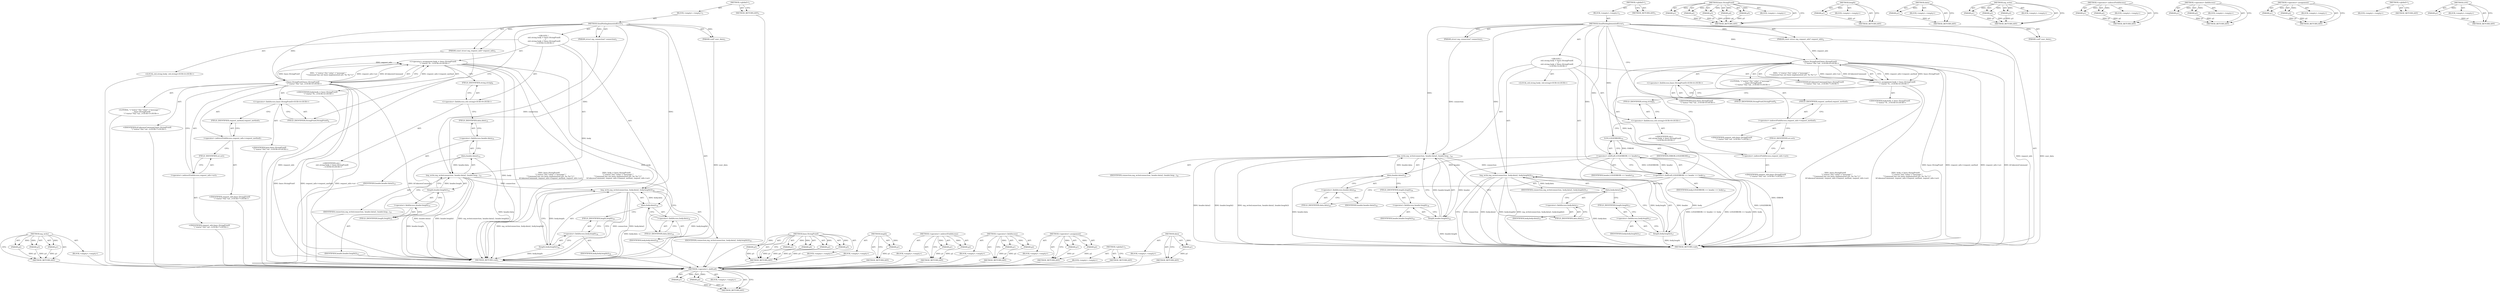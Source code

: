digraph "data" {
vulnerable_105 [label=<(METHOD,&lt;operator&gt;.shiftLeft)>];
vulnerable_106 [label=<(PARAM,p1)>];
vulnerable_107 [label=<(PARAM,p2)>];
vulnerable_108 [label=<(BLOCK,&lt;empty&gt;,&lt;empty&gt;)>];
vulnerable_109 [label=<(METHOD_RETURN,ANY)>];
vulnerable_6 [label=<(METHOD,&lt;global&gt;)<SUB>1</SUB>>];
vulnerable_7 [label=<(BLOCK,&lt;empty&gt;,&lt;empty&gt;)<SUB>1</SUB>>];
vulnerable_8 [label=<(METHOD,SendNotImplementedError)<SUB>1</SUB>>];
vulnerable_9 [label=<(PARAM,struct mg_connection* connection)<SUB>1</SUB>>];
vulnerable_10 [label=<(PARAM,const struct mg_request_info* request_info)<SUB>2</SUB>>];
vulnerable_11 [label=<(PARAM,void* user_data)<SUB>3</SUB>>];
vulnerable_12 [label="<(BLOCK,{
  std::string body = base::StringPrintf(
    ...,{
  std::string body = base::StringPrintf(
    ...)<SUB>3</SUB>>"];
vulnerable_13 [label="<(LOCAL,std.string body: std.string)<SUB>4</SUB>>"];
vulnerable_14 [label="<(&lt;operator&gt;.assignment,body = base::StringPrintf(
      &quot;{\&quot;status\&quot;:%...)<SUB>4</SUB>>"];
vulnerable_15 [label="<(IDENTIFIER,body,body = base::StringPrintf(
      &quot;{\&quot;status\&quot;:%...)<SUB>4</SUB>>"];
vulnerable_16 [label="<(base.StringPrintf,base::StringPrintf(
      &quot;{\&quot;status\&quot;:%d,\&quot;val...)<SUB>4</SUB>>"];
vulnerable_17 [label="<(&lt;operator&gt;.fieldAccess,base::StringPrintf)<SUB>4</SUB>>"];
vulnerable_18 [label="<(IDENTIFIER,base,base::StringPrintf(
      &quot;{\&quot;status\&quot;:%d,\&quot;val...)<SUB>4</SUB>>"];
vulnerable_19 [label=<(FIELD_IDENTIFIER,StringPrintf,StringPrintf)<SUB>4</SUB>>];
vulnerable_20 [label="<(LITERAL,&quot;{\&quot;status\&quot;:%d,\&quot;value\&quot;:{\&quot;message\&quot;:&quot;
      ...,base::StringPrintf(
      &quot;{\&quot;status\&quot;:%d,\&quot;val...)<SUB>5</SUB>>"];
vulnerable_21 [label="<(IDENTIFIER,kUnknownCommand,base::StringPrintf(
      &quot;{\&quot;status\&quot;:%d,\&quot;val...)<SUB>7</SUB>>"];
vulnerable_22 [label=<(&lt;operator&gt;.indirectFieldAccess,request_info-&gt;request_method)<SUB>7</SUB>>];
vulnerable_23 [label="<(IDENTIFIER,request_info,base::StringPrintf(
      &quot;{\&quot;status\&quot;:%d,\&quot;val...)<SUB>7</SUB>>"];
vulnerable_24 [label=<(FIELD_IDENTIFIER,request_method,request_method)<SUB>7</SUB>>];
vulnerable_25 [label=<(&lt;operator&gt;.indirectFieldAccess,request_info-&gt;uri)<SUB>7</SUB>>];
vulnerable_26 [label="<(IDENTIFIER,request_info,base::StringPrintf(
      &quot;{\&quot;status\&quot;:%d,\&quot;val...)<SUB>7</SUB>>"];
vulnerable_27 [label=<(FIELD_IDENTIFIER,uri,uri)<SUB>7</SUB>>];
vulnerable_28 [label="<(&lt;operator&gt;.fieldAccess,std::string)<SUB>9</SUB>>"];
vulnerable_29 [label="<(IDENTIFIER,std,{
  std::string body = base::StringPrintf(
    ...)<SUB>9</SUB>>"];
vulnerable_30 [label=<(FIELD_IDENTIFIER,string,string)<SUB>9</SUB>>];
vulnerable_31 [label=<(&lt;operator&gt;.shiftLeft,LOG(ERROR) &lt;&lt; header &lt;&lt; body)<SUB>15</SUB>>];
vulnerable_32 [label=<(&lt;operator&gt;.shiftLeft,LOG(ERROR) &lt;&lt; header)<SUB>15</SUB>>];
vulnerable_33 [label=<(LOG,LOG(ERROR))<SUB>15</SUB>>];
vulnerable_34 [label=<(IDENTIFIER,ERROR,LOG(ERROR))<SUB>15</SUB>>];
vulnerable_35 [label=<(IDENTIFIER,header,LOG(ERROR) &lt;&lt; header)<SUB>15</SUB>>];
vulnerable_36 [label=<(IDENTIFIER,body,LOG(ERROR) &lt;&lt; header &lt;&lt; body)<SUB>15</SUB>>];
vulnerable_37 [label=<(mg_write,mg_write(connection, header.data(), header.leng...)<SUB>16</SUB>>];
vulnerable_38 [label=<(IDENTIFIER,connection,mg_write(connection, header.data(), header.leng...)<SUB>16</SUB>>];
vulnerable_39 [label=<(data,header.data())<SUB>16</SUB>>];
vulnerable_40 [label=<(&lt;operator&gt;.fieldAccess,header.data)<SUB>16</SUB>>];
vulnerable_41 [label=<(IDENTIFIER,header,header.data())<SUB>16</SUB>>];
vulnerable_42 [label=<(FIELD_IDENTIFIER,data,data)<SUB>16</SUB>>];
vulnerable_43 [label=<(length,header.length())<SUB>16</SUB>>];
vulnerable_44 [label=<(&lt;operator&gt;.fieldAccess,header.length)<SUB>16</SUB>>];
vulnerable_45 [label=<(IDENTIFIER,header,header.length())<SUB>16</SUB>>];
vulnerable_46 [label=<(FIELD_IDENTIFIER,length,length)<SUB>16</SUB>>];
vulnerable_47 [label=<(mg_write,mg_write(connection, body.data(), body.length()))<SUB>17</SUB>>];
vulnerable_48 [label=<(IDENTIFIER,connection,mg_write(connection, body.data(), body.length()))<SUB>17</SUB>>];
vulnerable_49 [label=<(data,body.data())<SUB>17</SUB>>];
vulnerable_50 [label=<(&lt;operator&gt;.fieldAccess,body.data)<SUB>17</SUB>>];
vulnerable_51 [label=<(IDENTIFIER,body,body.data())<SUB>17</SUB>>];
vulnerable_52 [label=<(FIELD_IDENTIFIER,data,data)<SUB>17</SUB>>];
vulnerable_53 [label=<(length,body.length())<SUB>17</SUB>>];
vulnerable_54 [label=<(&lt;operator&gt;.fieldAccess,body.length)<SUB>17</SUB>>];
vulnerable_55 [label=<(IDENTIFIER,body,body.length())<SUB>17</SUB>>];
vulnerable_56 [label=<(FIELD_IDENTIFIER,length,length)<SUB>17</SUB>>];
vulnerable_57 [label=<(METHOD_RETURN,void)<SUB>1</SUB>>];
vulnerable_59 [label=<(METHOD_RETURN,ANY)<SUB>1</SUB>>];
vulnerable_87 [label=<(METHOD,base.StringPrintf)>];
vulnerable_88 [label=<(PARAM,p1)>];
vulnerable_89 [label=<(PARAM,p2)>];
vulnerable_90 [label=<(PARAM,p3)>];
vulnerable_91 [label=<(PARAM,p4)>];
vulnerable_92 [label=<(PARAM,p5)>];
vulnerable_93 [label=<(BLOCK,&lt;empty&gt;,&lt;empty&gt;)>];
vulnerable_94 [label=<(METHOD_RETURN,ANY)>];
vulnerable_124 [label=<(METHOD,length)>];
vulnerable_125 [label=<(PARAM,p1)>];
vulnerable_126 [label=<(BLOCK,&lt;empty&gt;,&lt;empty&gt;)>];
vulnerable_127 [label=<(METHOD_RETURN,ANY)>];
vulnerable_120 [label=<(METHOD,data)>];
vulnerable_121 [label=<(PARAM,p1)>];
vulnerable_122 [label=<(BLOCK,&lt;empty&gt;,&lt;empty&gt;)>];
vulnerable_123 [label=<(METHOD_RETURN,ANY)>];
vulnerable_114 [label=<(METHOD,mg_write)>];
vulnerable_115 [label=<(PARAM,p1)>];
vulnerable_116 [label=<(PARAM,p2)>];
vulnerable_117 [label=<(PARAM,p3)>];
vulnerable_118 [label=<(BLOCK,&lt;empty&gt;,&lt;empty&gt;)>];
vulnerable_119 [label=<(METHOD_RETURN,ANY)>];
vulnerable_100 [label=<(METHOD,&lt;operator&gt;.indirectFieldAccess)>];
vulnerable_101 [label=<(PARAM,p1)>];
vulnerable_102 [label=<(PARAM,p2)>];
vulnerable_103 [label=<(BLOCK,&lt;empty&gt;,&lt;empty&gt;)>];
vulnerable_104 [label=<(METHOD_RETURN,ANY)>];
vulnerable_95 [label=<(METHOD,&lt;operator&gt;.fieldAccess)>];
vulnerable_96 [label=<(PARAM,p1)>];
vulnerable_97 [label=<(PARAM,p2)>];
vulnerable_98 [label=<(BLOCK,&lt;empty&gt;,&lt;empty&gt;)>];
vulnerable_99 [label=<(METHOD_RETURN,ANY)>];
vulnerable_82 [label=<(METHOD,&lt;operator&gt;.assignment)>];
vulnerable_83 [label=<(PARAM,p1)>];
vulnerable_84 [label=<(PARAM,p2)>];
vulnerable_85 [label=<(BLOCK,&lt;empty&gt;,&lt;empty&gt;)>];
vulnerable_86 [label=<(METHOD_RETURN,ANY)>];
vulnerable_76 [label=<(METHOD,&lt;global&gt;)<SUB>1</SUB>>];
vulnerable_77 [label=<(BLOCK,&lt;empty&gt;,&lt;empty&gt;)>];
vulnerable_78 [label=<(METHOD_RETURN,ANY)>];
vulnerable_110 [label=<(METHOD,LOG)>];
vulnerable_111 [label=<(PARAM,p1)>];
vulnerable_112 [label=<(BLOCK,&lt;empty&gt;,&lt;empty&gt;)>];
vulnerable_113 [label=<(METHOD_RETURN,ANY)>];
fixed_99 [label=<(METHOD,mg_write)>];
fixed_100 [label=<(PARAM,p1)>];
fixed_101 [label=<(PARAM,p2)>];
fixed_102 [label=<(PARAM,p3)>];
fixed_103 [label=<(BLOCK,&lt;empty&gt;,&lt;empty&gt;)>];
fixed_104 [label=<(METHOD_RETURN,ANY)>];
fixed_6 [label=<(METHOD,&lt;global&gt;)<SUB>1</SUB>>];
fixed_7 [label=<(BLOCK,&lt;empty&gt;,&lt;empty&gt;)<SUB>1</SUB>>];
fixed_8 [label=<(METHOD,SendNotImplementedError)<SUB>1</SUB>>];
fixed_9 [label=<(PARAM,struct mg_connection* connection)<SUB>1</SUB>>];
fixed_10 [label=<(PARAM,const struct mg_request_info* request_info)<SUB>2</SUB>>];
fixed_11 [label=<(PARAM,void* user_data)<SUB>3</SUB>>];
fixed_12 [label="<(BLOCK,{
  std::string body = base::StringPrintf(
    ...,{
  std::string body = base::StringPrintf(
    ...)<SUB>3</SUB>>"];
fixed_13 [label="<(LOCAL,std.string body: std.string)<SUB>4</SUB>>"];
fixed_14 [label="<(&lt;operator&gt;.assignment,body = base::StringPrintf(
      &quot;{\&quot;status\&quot;:%...)<SUB>4</SUB>>"];
fixed_15 [label="<(IDENTIFIER,body,body = base::StringPrintf(
      &quot;{\&quot;status\&quot;:%...)<SUB>4</SUB>>"];
fixed_16 [label="<(base.StringPrintf,base::StringPrintf(
      &quot;{\&quot;status\&quot;:%d,\&quot;val...)<SUB>4</SUB>>"];
fixed_17 [label="<(&lt;operator&gt;.fieldAccess,base::StringPrintf)<SUB>4</SUB>>"];
fixed_18 [label="<(IDENTIFIER,base,base::StringPrintf(
      &quot;{\&quot;status\&quot;:%d,\&quot;val...)<SUB>4</SUB>>"];
fixed_19 [label=<(FIELD_IDENTIFIER,StringPrintf,StringPrintf)<SUB>4</SUB>>];
fixed_20 [label="<(LITERAL,&quot;{\&quot;status\&quot;:%d,\&quot;value\&quot;:{\&quot;message\&quot;:&quot;
      ...,base::StringPrintf(
      &quot;{\&quot;status\&quot;:%d,\&quot;val...)<SUB>5</SUB>>"];
fixed_21 [label="<(IDENTIFIER,kUnknownCommand,base::StringPrintf(
      &quot;{\&quot;status\&quot;:%d,\&quot;val...)<SUB>7</SUB>>"];
fixed_22 [label=<(&lt;operator&gt;.indirectFieldAccess,request_info-&gt;request_method)<SUB>7</SUB>>];
fixed_23 [label="<(IDENTIFIER,request_info,base::StringPrintf(
      &quot;{\&quot;status\&quot;:%d,\&quot;val...)<SUB>7</SUB>>"];
fixed_24 [label=<(FIELD_IDENTIFIER,request_method,request_method)<SUB>7</SUB>>];
fixed_25 [label=<(&lt;operator&gt;.indirectFieldAccess,request_info-&gt;uri)<SUB>7</SUB>>];
fixed_26 [label="<(IDENTIFIER,request_info,base::StringPrintf(
      &quot;{\&quot;status\&quot;:%d,\&quot;val...)<SUB>7</SUB>>"];
fixed_27 [label=<(FIELD_IDENTIFIER,uri,uri)<SUB>7</SUB>>];
fixed_28 [label="<(&lt;operator&gt;.fieldAccess,std::string)<SUB>9</SUB>>"];
fixed_29 [label="<(IDENTIFIER,std,{
  std::string body = base::StringPrintf(
    ...)<SUB>9</SUB>>"];
fixed_30 [label=<(FIELD_IDENTIFIER,string,string)<SUB>9</SUB>>];
fixed_31 [label=<(mg_write,mg_write(connection, header.data(), header.leng...)<SUB>15</SUB>>];
fixed_32 [label=<(IDENTIFIER,connection,mg_write(connection, header.data(), header.leng...)<SUB>15</SUB>>];
fixed_33 [label=<(data,header.data())<SUB>15</SUB>>];
fixed_34 [label=<(&lt;operator&gt;.fieldAccess,header.data)<SUB>15</SUB>>];
fixed_35 [label=<(IDENTIFIER,header,header.data())<SUB>15</SUB>>];
fixed_36 [label=<(FIELD_IDENTIFIER,data,data)<SUB>15</SUB>>];
fixed_37 [label=<(length,header.length())<SUB>15</SUB>>];
fixed_38 [label=<(&lt;operator&gt;.fieldAccess,header.length)<SUB>15</SUB>>];
fixed_39 [label=<(IDENTIFIER,header,header.length())<SUB>15</SUB>>];
fixed_40 [label=<(FIELD_IDENTIFIER,length,length)<SUB>15</SUB>>];
fixed_41 [label=<(mg_write,mg_write(connection, body.data(), body.length()))<SUB>16</SUB>>];
fixed_42 [label=<(IDENTIFIER,connection,mg_write(connection, body.data(), body.length()))<SUB>16</SUB>>];
fixed_43 [label=<(data,body.data())<SUB>16</SUB>>];
fixed_44 [label=<(&lt;operator&gt;.fieldAccess,body.data)<SUB>16</SUB>>];
fixed_45 [label=<(IDENTIFIER,body,body.data())<SUB>16</SUB>>];
fixed_46 [label=<(FIELD_IDENTIFIER,data,data)<SUB>16</SUB>>];
fixed_47 [label=<(length,body.length())<SUB>16</SUB>>];
fixed_48 [label=<(&lt;operator&gt;.fieldAccess,body.length)<SUB>16</SUB>>];
fixed_49 [label=<(IDENTIFIER,body,body.length())<SUB>16</SUB>>];
fixed_50 [label=<(FIELD_IDENTIFIER,length,length)<SUB>16</SUB>>];
fixed_51 [label=<(METHOD_RETURN,void)<SUB>1</SUB>>];
fixed_53 [label=<(METHOD_RETURN,ANY)<SUB>1</SUB>>];
fixed_81 [label=<(METHOD,base.StringPrintf)>];
fixed_82 [label=<(PARAM,p1)>];
fixed_83 [label=<(PARAM,p2)>];
fixed_84 [label=<(PARAM,p3)>];
fixed_85 [label=<(PARAM,p4)>];
fixed_86 [label=<(PARAM,p5)>];
fixed_87 [label=<(BLOCK,&lt;empty&gt;,&lt;empty&gt;)>];
fixed_88 [label=<(METHOD_RETURN,ANY)>];
fixed_109 [label=<(METHOD,length)>];
fixed_110 [label=<(PARAM,p1)>];
fixed_111 [label=<(BLOCK,&lt;empty&gt;,&lt;empty&gt;)>];
fixed_112 [label=<(METHOD_RETURN,ANY)>];
fixed_94 [label=<(METHOD,&lt;operator&gt;.indirectFieldAccess)>];
fixed_95 [label=<(PARAM,p1)>];
fixed_96 [label=<(PARAM,p2)>];
fixed_97 [label=<(BLOCK,&lt;empty&gt;,&lt;empty&gt;)>];
fixed_98 [label=<(METHOD_RETURN,ANY)>];
fixed_89 [label=<(METHOD,&lt;operator&gt;.fieldAccess)>];
fixed_90 [label=<(PARAM,p1)>];
fixed_91 [label=<(PARAM,p2)>];
fixed_92 [label=<(BLOCK,&lt;empty&gt;,&lt;empty&gt;)>];
fixed_93 [label=<(METHOD_RETURN,ANY)>];
fixed_76 [label=<(METHOD,&lt;operator&gt;.assignment)>];
fixed_77 [label=<(PARAM,p1)>];
fixed_78 [label=<(PARAM,p2)>];
fixed_79 [label=<(BLOCK,&lt;empty&gt;,&lt;empty&gt;)>];
fixed_80 [label=<(METHOD_RETURN,ANY)>];
fixed_70 [label=<(METHOD,&lt;global&gt;)<SUB>1</SUB>>];
fixed_71 [label=<(BLOCK,&lt;empty&gt;,&lt;empty&gt;)>];
fixed_72 [label=<(METHOD_RETURN,ANY)>];
fixed_105 [label=<(METHOD,data)>];
fixed_106 [label=<(PARAM,p1)>];
fixed_107 [label=<(BLOCK,&lt;empty&gt;,&lt;empty&gt;)>];
fixed_108 [label=<(METHOD_RETURN,ANY)>];
vulnerable_105 -> vulnerable_106  [key=0, label="AST: "];
vulnerable_105 -> vulnerable_106  [key=1, label="DDG: "];
vulnerable_105 -> vulnerable_108  [key=0, label="AST: "];
vulnerable_105 -> vulnerable_107  [key=0, label="AST: "];
vulnerable_105 -> vulnerable_107  [key=1, label="DDG: "];
vulnerable_105 -> vulnerable_109  [key=0, label="AST: "];
vulnerable_105 -> vulnerable_109  [key=1, label="CFG: "];
vulnerable_106 -> vulnerable_109  [key=0, label="DDG: p1"];
vulnerable_107 -> vulnerable_109  [key=0, label="DDG: p2"];
vulnerable_6 -> vulnerable_7  [key=0, label="AST: "];
vulnerable_6 -> vulnerable_59  [key=0, label="AST: "];
vulnerable_6 -> vulnerable_59  [key=1, label="CFG: "];
vulnerable_7 -> vulnerable_8  [key=0, label="AST: "];
vulnerable_8 -> vulnerable_9  [key=0, label="AST: "];
vulnerable_8 -> vulnerable_9  [key=1, label="DDG: "];
vulnerable_8 -> vulnerable_10  [key=0, label="AST: "];
vulnerable_8 -> vulnerable_10  [key=1, label="DDG: "];
vulnerable_8 -> vulnerable_11  [key=0, label="AST: "];
vulnerable_8 -> vulnerable_11  [key=1, label="DDG: "];
vulnerable_8 -> vulnerable_12  [key=0, label="AST: "];
vulnerable_8 -> vulnerable_57  [key=0, label="AST: "];
vulnerable_8 -> vulnerable_19  [key=0, label="CFG: "];
vulnerable_8 -> vulnerable_31  [key=0, label="DDG: "];
vulnerable_8 -> vulnerable_37  [key=0, label="DDG: "];
vulnerable_8 -> vulnerable_47  [key=0, label="DDG: "];
vulnerable_8 -> vulnerable_16  [key=0, label="DDG: "];
vulnerable_8 -> vulnerable_32  [key=0, label="DDG: "];
vulnerable_8 -> vulnerable_33  [key=0, label="DDG: "];
vulnerable_9 -> vulnerable_37  [key=0, label="DDG: connection"];
vulnerable_10 -> vulnerable_57  [key=0, label="DDG: request_info"];
vulnerable_10 -> vulnerable_16  [key=0, label="DDG: request_info"];
vulnerable_11 -> vulnerable_57  [key=0, label="DDG: user_data"];
vulnerable_12 -> vulnerable_13  [key=0, label="AST: "];
vulnerable_12 -> vulnerable_14  [key=0, label="AST: "];
vulnerable_12 -> vulnerable_28  [key=0, label="AST: "];
vulnerable_12 -> vulnerable_31  [key=0, label="AST: "];
vulnerable_12 -> vulnerable_37  [key=0, label="AST: "];
vulnerable_12 -> vulnerable_47  [key=0, label="AST: "];
vulnerable_14 -> vulnerable_15  [key=0, label="AST: "];
vulnerable_14 -> vulnerable_16  [key=0, label="AST: "];
vulnerable_14 -> vulnerable_30  [key=0, label="CFG: "];
vulnerable_14 -> vulnerable_57  [key=0, label="DDG: base::StringPrintf(
      &quot;{\&quot;status\&quot;:%d,\&quot;value\&quot;:{\&quot;message\&quot;:&quot;
      &quot;\&quot;Command has not been implemented yet: %s %s\&quot;}}&quot;,
      kUnknownCommand, request_info-&gt;request_method, request_info-&gt;uri)"];
vulnerable_14 -> vulnerable_57  [key=1, label="DDG: body = base::StringPrintf(
      &quot;{\&quot;status\&quot;:%d,\&quot;value\&quot;:{\&quot;message\&quot;:&quot;
      &quot;\&quot;Command has not been implemented yet: %s %s\&quot;}}&quot;,
      kUnknownCommand, request_info-&gt;request_method, request_info-&gt;uri)"];
vulnerable_14 -> vulnerable_31  [key=0, label="DDG: body"];
vulnerable_16 -> vulnerable_17  [key=0, label="AST: "];
vulnerable_16 -> vulnerable_20  [key=0, label="AST: "];
vulnerable_16 -> vulnerable_21  [key=0, label="AST: "];
vulnerable_16 -> vulnerable_22  [key=0, label="AST: "];
vulnerable_16 -> vulnerable_25  [key=0, label="AST: "];
vulnerable_16 -> vulnerable_14  [key=0, label="CFG: "];
vulnerable_16 -> vulnerable_14  [key=1, label="DDG: request_info-&gt;request_method"];
vulnerable_16 -> vulnerable_14  [key=2, label="DDG: base::StringPrintf"];
vulnerable_16 -> vulnerable_14  [key=3, label="DDG: &quot;{\&quot;status\&quot;:%d,\&quot;value\&quot;:{\&quot;message\&quot;:&quot;
      &quot;\&quot;Command has not been implemented yet: %s %s\&quot;}}&quot;"];
vulnerable_16 -> vulnerable_14  [key=4, label="DDG: request_info-&gt;uri"];
vulnerable_16 -> vulnerable_14  [key=5, label="DDG: kUnknownCommand"];
vulnerable_16 -> vulnerable_57  [key=0, label="DDG: base::StringPrintf"];
vulnerable_16 -> vulnerable_57  [key=1, label="DDG: request_info-&gt;request_method"];
vulnerable_16 -> vulnerable_57  [key=2, label="DDG: request_info-&gt;uri"];
vulnerable_16 -> vulnerable_57  [key=3, label="DDG: kUnknownCommand"];
vulnerable_17 -> vulnerable_18  [key=0, label="AST: "];
vulnerable_17 -> vulnerable_19  [key=0, label="AST: "];
vulnerable_17 -> vulnerable_24  [key=0, label="CFG: "];
vulnerable_19 -> vulnerable_17  [key=0, label="CFG: "];
vulnerable_22 -> vulnerable_23  [key=0, label="AST: "];
vulnerable_22 -> vulnerable_24  [key=0, label="AST: "];
vulnerable_22 -> vulnerable_27  [key=0, label="CFG: "];
vulnerable_24 -> vulnerable_22  [key=0, label="CFG: "];
vulnerable_25 -> vulnerable_26  [key=0, label="AST: "];
vulnerable_25 -> vulnerable_27  [key=0, label="AST: "];
vulnerable_25 -> vulnerable_16  [key=0, label="CFG: "];
vulnerable_27 -> vulnerable_25  [key=0, label="CFG: "];
vulnerable_28 -> vulnerable_29  [key=0, label="AST: "];
vulnerable_28 -> vulnerable_30  [key=0, label="AST: "];
vulnerable_28 -> vulnerable_33  [key=0, label="CFG: "];
vulnerable_30 -> vulnerable_28  [key=0, label="CFG: "];
vulnerable_31 -> vulnerable_32  [key=0, label="AST: "];
vulnerable_31 -> vulnerable_36  [key=0, label="AST: "];
vulnerable_31 -> vulnerable_42  [key=0, label="CFG: "];
vulnerable_31 -> vulnerable_57  [key=0, label="DDG: LOG(ERROR) &lt;&lt; header"];
vulnerable_31 -> vulnerable_57  [key=1, label="DDG: body"];
vulnerable_31 -> vulnerable_57  [key=2, label="DDG: LOG(ERROR) &lt;&lt; header &lt;&lt; body"];
vulnerable_31 -> vulnerable_49  [key=0, label="DDG: body"];
vulnerable_31 -> vulnerable_53  [key=0, label="DDG: body"];
vulnerable_32 -> vulnerable_33  [key=0, label="AST: "];
vulnerable_32 -> vulnerable_35  [key=0, label="AST: "];
vulnerable_32 -> vulnerable_31  [key=0, label="CFG: "];
vulnerable_32 -> vulnerable_31  [key=1, label="DDG: LOG(ERROR)"];
vulnerable_32 -> vulnerable_31  [key=2, label="DDG: header"];
vulnerable_32 -> vulnerable_57  [key=0, label="DDG: LOG(ERROR)"];
vulnerable_32 -> vulnerable_57  [key=1, label="DDG: header"];
vulnerable_32 -> vulnerable_39  [key=0, label="DDG: header"];
vulnerable_32 -> vulnerable_43  [key=0, label="DDG: header"];
vulnerable_33 -> vulnerable_34  [key=0, label="AST: "];
vulnerable_33 -> vulnerable_32  [key=0, label="CFG: "];
vulnerable_33 -> vulnerable_32  [key=1, label="DDG: ERROR"];
vulnerable_33 -> vulnerable_57  [key=0, label="DDG: ERROR"];
vulnerable_37 -> vulnerable_38  [key=0, label="AST: "];
vulnerable_37 -> vulnerable_39  [key=0, label="AST: "];
vulnerable_37 -> vulnerable_43  [key=0, label="AST: "];
vulnerable_37 -> vulnerable_52  [key=0, label="CFG: "];
vulnerable_37 -> vulnerable_57  [key=0, label="DDG: header.data()"];
vulnerable_37 -> vulnerable_57  [key=1, label="DDG: header.length()"];
vulnerable_37 -> vulnerable_57  [key=2, label="DDG: mg_write(connection, header.data(), header.length())"];
vulnerable_37 -> vulnerable_47  [key=0, label="DDG: connection"];
vulnerable_39 -> vulnerable_40  [key=0, label="AST: "];
vulnerable_39 -> vulnerable_46  [key=0, label="CFG: "];
vulnerable_39 -> vulnerable_57  [key=0, label="DDG: header.data"];
vulnerable_39 -> vulnerable_37  [key=0, label="DDG: header.data"];
vulnerable_40 -> vulnerable_41  [key=0, label="AST: "];
vulnerable_40 -> vulnerable_42  [key=0, label="AST: "];
vulnerable_40 -> vulnerable_39  [key=0, label="CFG: "];
vulnerable_42 -> vulnerable_40  [key=0, label="CFG: "];
vulnerable_43 -> vulnerable_44  [key=0, label="AST: "];
vulnerable_43 -> vulnerable_37  [key=0, label="CFG: "];
vulnerable_43 -> vulnerable_37  [key=1, label="DDG: header.length"];
vulnerable_43 -> vulnerable_57  [key=0, label="DDG: header.length"];
vulnerable_44 -> vulnerable_45  [key=0, label="AST: "];
vulnerable_44 -> vulnerable_46  [key=0, label="AST: "];
vulnerable_44 -> vulnerable_43  [key=0, label="CFG: "];
vulnerable_46 -> vulnerable_44  [key=0, label="CFG: "];
vulnerable_47 -> vulnerable_48  [key=0, label="AST: "];
vulnerable_47 -> vulnerable_49  [key=0, label="AST: "];
vulnerable_47 -> vulnerable_53  [key=0, label="AST: "];
vulnerable_47 -> vulnerable_57  [key=0, label="CFG: "];
vulnerable_47 -> vulnerable_57  [key=1, label="DDG: connection"];
vulnerable_47 -> vulnerable_57  [key=2, label="DDG: body.data()"];
vulnerable_47 -> vulnerable_57  [key=3, label="DDG: body.length()"];
vulnerable_47 -> vulnerable_57  [key=4, label="DDG: mg_write(connection, body.data(), body.length())"];
vulnerable_49 -> vulnerable_50  [key=0, label="AST: "];
vulnerable_49 -> vulnerable_56  [key=0, label="CFG: "];
vulnerable_49 -> vulnerable_57  [key=0, label="DDG: body.data"];
vulnerable_49 -> vulnerable_47  [key=0, label="DDG: body.data"];
vulnerable_50 -> vulnerable_51  [key=0, label="AST: "];
vulnerable_50 -> vulnerable_52  [key=0, label="AST: "];
vulnerable_50 -> vulnerable_49  [key=0, label="CFG: "];
vulnerable_52 -> vulnerable_50  [key=0, label="CFG: "];
vulnerable_53 -> vulnerable_54  [key=0, label="AST: "];
vulnerable_53 -> vulnerable_47  [key=0, label="CFG: "];
vulnerable_53 -> vulnerable_47  [key=1, label="DDG: body.length"];
vulnerable_53 -> vulnerable_57  [key=0, label="DDG: body.length"];
vulnerable_54 -> vulnerable_55  [key=0, label="AST: "];
vulnerable_54 -> vulnerable_56  [key=0, label="AST: "];
vulnerable_54 -> vulnerable_53  [key=0, label="CFG: "];
vulnerable_56 -> vulnerable_54  [key=0, label="CFG: "];
vulnerable_87 -> vulnerable_88  [key=0, label="AST: "];
vulnerable_87 -> vulnerable_88  [key=1, label="DDG: "];
vulnerable_87 -> vulnerable_93  [key=0, label="AST: "];
vulnerable_87 -> vulnerable_89  [key=0, label="AST: "];
vulnerable_87 -> vulnerable_89  [key=1, label="DDG: "];
vulnerable_87 -> vulnerable_94  [key=0, label="AST: "];
vulnerable_87 -> vulnerable_94  [key=1, label="CFG: "];
vulnerable_87 -> vulnerable_90  [key=0, label="AST: "];
vulnerable_87 -> vulnerable_90  [key=1, label="DDG: "];
vulnerable_87 -> vulnerable_91  [key=0, label="AST: "];
vulnerable_87 -> vulnerable_91  [key=1, label="DDG: "];
vulnerable_87 -> vulnerable_92  [key=0, label="AST: "];
vulnerable_87 -> vulnerable_92  [key=1, label="DDG: "];
vulnerable_88 -> vulnerable_94  [key=0, label="DDG: p1"];
vulnerable_89 -> vulnerable_94  [key=0, label="DDG: p2"];
vulnerable_90 -> vulnerable_94  [key=0, label="DDG: p3"];
vulnerable_91 -> vulnerable_94  [key=0, label="DDG: p4"];
vulnerable_92 -> vulnerable_94  [key=0, label="DDG: p5"];
vulnerable_124 -> vulnerable_125  [key=0, label="AST: "];
vulnerable_124 -> vulnerable_125  [key=1, label="DDG: "];
vulnerable_124 -> vulnerable_126  [key=0, label="AST: "];
vulnerable_124 -> vulnerable_127  [key=0, label="AST: "];
vulnerable_124 -> vulnerable_127  [key=1, label="CFG: "];
vulnerable_125 -> vulnerable_127  [key=0, label="DDG: p1"];
vulnerable_120 -> vulnerable_121  [key=0, label="AST: "];
vulnerable_120 -> vulnerable_121  [key=1, label="DDG: "];
vulnerable_120 -> vulnerable_122  [key=0, label="AST: "];
vulnerable_120 -> vulnerable_123  [key=0, label="AST: "];
vulnerable_120 -> vulnerable_123  [key=1, label="CFG: "];
vulnerable_121 -> vulnerable_123  [key=0, label="DDG: p1"];
vulnerable_114 -> vulnerable_115  [key=0, label="AST: "];
vulnerable_114 -> vulnerable_115  [key=1, label="DDG: "];
vulnerable_114 -> vulnerable_118  [key=0, label="AST: "];
vulnerable_114 -> vulnerable_116  [key=0, label="AST: "];
vulnerable_114 -> vulnerable_116  [key=1, label="DDG: "];
vulnerable_114 -> vulnerable_119  [key=0, label="AST: "];
vulnerable_114 -> vulnerable_119  [key=1, label="CFG: "];
vulnerable_114 -> vulnerable_117  [key=0, label="AST: "];
vulnerable_114 -> vulnerable_117  [key=1, label="DDG: "];
vulnerable_115 -> vulnerable_119  [key=0, label="DDG: p1"];
vulnerable_116 -> vulnerable_119  [key=0, label="DDG: p2"];
vulnerable_117 -> vulnerable_119  [key=0, label="DDG: p3"];
vulnerable_100 -> vulnerable_101  [key=0, label="AST: "];
vulnerable_100 -> vulnerable_101  [key=1, label="DDG: "];
vulnerable_100 -> vulnerable_103  [key=0, label="AST: "];
vulnerable_100 -> vulnerable_102  [key=0, label="AST: "];
vulnerable_100 -> vulnerable_102  [key=1, label="DDG: "];
vulnerable_100 -> vulnerable_104  [key=0, label="AST: "];
vulnerable_100 -> vulnerable_104  [key=1, label="CFG: "];
vulnerable_101 -> vulnerable_104  [key=0, label="DDG: p1"];
vulnerable_102 -> vulnerable_104  [key=0, label="DDG: p2"];
vulnerable_95 -> vulnerable_96  [key=0, label="AST: "];
vulnerable_95 -> vulnerable_96  [key=1, label="DDG: "];
vulnerable_95 -> vulnerable_98  [key=0, label="AST: "];
vulnerable_95 -> vulnerable_97  [key=0, label="AST: "];
vulnerable_95 -> vulnerable_97  [key=1, label="DDG: "];
vulnerable_95 -> vulnerable_99  [key=0, label="AST: "];
vulnerable_95 -> vulnerable_99  [key=1, label="CFG: "];
vulnerable_96 -> vulnerable_99  [key=0, label="DDG: p1"];
vulnerable_97 -> vulnerable_99  [key=0, label="DDG: p2"];
vulnerable_82 -> vulnerable_83  [key=0, label="AST: "];
vulnerable_82 -> vulnerable_83  [key=1, label="DDG: "];
vulnerable_82 -> vulnerable_85  [key=0, label="AST: "];
vulnerable_82 -> vulnerable_84  [key=0, label="AST: "];
vulnerable_82 -> vulnerable_84  [key=1, label="DDG: "];
vulnerable_82 -> vulnerable_86  [key=0, label="AST: "];
vulnerable_82 -> vulnerable_86  [key=1, label="CFG: "];
vulnerable_83 -> vulnerable_86  [key=0, label="DDG: p1"];
vulnerable_84 -> vulnerable_86  [key=0, label="DDG: p2"];
vulnerable_76 -> vulnerable_77  [key=0, label="AST: "];
vulnerable_76 -> vulnerable_78  [key=0, label="AST: "];
vulnerable_76 -> vulnerable_78  [key=1, label="CFG: "];
vulnerable_110 -> vulnerable_111  [key=0, label="AST: "];
vulnerable_110 -> vulnerable_111  [key=1, label="DDG: "];
vulnerable_110 -> vulnerable_112  [key=0, label="AST: "];
vulnerable_110 -> vulnerable_113  [key=0, label="AST: "];
vulnerable_110 -> vulnerable_113  [key=1, label="CFG: "];
vulnerable_111 -> vulnerable_113  [key=0, label="DDG: p1"];
fixed_99 -> fixed_100  [key=0, label="AST: "];
fixed_99 -> fixed_100  [key=1, label="DDG: "];
fixed_99 -> fixed_103  [key=0, label="AST: "];
fixed_99 -> fixed_101  [key=0, label="AST: "];
fixed_99 -> fixed_101  [key=1, label="DDG: "];
fixed_99 -> fixed_104  [key=0, label="AST: "];
fixed_99 -> fixed_104  [key=1, label="CFG: "];
fixed_99 -> fixed_102  [key=0, label="AST: "];
fixed_99 -> fixed_102  [key=1, label="DDG: "];
fixed_100 -> fixed_104  [key=0, label="DDG: p1"];
fixed_101 -> fixed_104  [key=0, label="DDG: p2"];
fixed_102 -> fixed_104  [key=0, label="DDG: p3"];
fixed_103 -> vulnerable_105  [key=0];
fixed_104 -> vulnerable_105  [key=0];
fixed_6 -> fixed_7  [key=0, label="AST: "];
fixed_6 -> fixed_53  [key=0, label="AST: "];
fixed_6 -> fixed_53  [key=1, label="CFG: "];
fixed_7 -> fixed_8  [key=0, label="AST: "];
fixed_8 -> fixed_9  [key=0, label="AST: "];
fixed_8 -> fixed_9  [key=1, label="DDG: "];
fixed_8 -> fixed_10  [key=0, label="AST: "];
fixed_8 -> fixed_10  [key=1, label="DDG: "];
fixed_8 -> fixed_11  [key=0, label="AST: "];
fixed_8 -> fixed_11  [key=1, label="DDG: "];
fixed_8 -> fixed_12  [key=0, label="AST: "];
fixed_8 -> fixed_51  [key=0, label="AST: "];
fixed_8 -> fixed_19  [key=0, label="CFG: "];
fixed_8 -> fixed_31  [key=0, label="DDG: "];
fixed_8 -> fixed_41  [key=0, label="DDG: "];
fixed_8 -> fixed_16  [key=0, label="DDG: "];
fixed_9 -> fixed_31  [key=0, label="DDG: connection"];
fixed_10 -> fixed_51  [key=0, label="DDG: request_info"];
fixed_10 -> fixed_16  [key=0, label="DDG: request_info"];
fixed_11 -> fixed_51  [key=0, label="DDG: user_data"];
fixed_12 -> fixed_13  [key=0, label="AST: "];
fixed_12 -> fixed_14  [key=0, label="AST: "];
fixed_12 -> fixed_28  [key=0, label="AST: "];
fixed_12 -> fixed_31  [key=0, label="AST: "];
fixed_12 -> fixed_41  [key=0, label="AST: "];
fixed_13 -> vulnerable_105  [key=0];
fixed_14 -> fixed_15  [key=0, label="AST: "];
fixed_14 -> fixed_16  [key=0, label="AST: "];
fixed_14 -> fixed_30  [key=0, label="CFG: "];
fixed_14 -> fixed_51  [key=0, label="DDG: body"];
fixed_14 -> fixed_51  [key=1, label="DDG: base::StringPrintf(
      &quot;{\&quot;status\&quot;:%d,\&quot;value\&quot;:{\&quot;message\&quot;:&quot;
      &quot;\&quot;Command has not been implemented yet: %s %s\&quot;}}&quot;,
      kUnknownCommand, request_info-&gt;request_method, request_info-&gt;uri)"];
fixed_14 -> fixed_51  [key=2, label="DDG: body = base::StringPrintf(
      &quot;{\&quot;status\&quot;:%d,\&quot;value\&quot;:{\&quot;message\&quot;:&quot;
      &quot;\&quot;Command has not been implemented yet: %s %s\&quot;}}&quot;,
      kUnknownCommand, request_info-&gt;request_method, request_info-&gt;uri)"];
fixed_14 -> fixed_43  [key=0, label="DDG: body"];
fixed_14 -> fixed_47  [key=0, label="DDG: body"];
fixed_15 -> vulnerable_105  [key=0];
fixed_16 -> fixed_17  [key=0, label="AST: "];
fixed_16 -> fixed_20  [key=0, label="AST: "];
fixed_16 -> fixed_21  [key=0, label="AST: "];
fixed_16 -> fixed_22  [key=0, label="AST: "];
fixed_16 -> fixed_25  [key=0, label="AST: "];
fixed_16 -> fixed_14  [key=0, label="CFG: "];
fixed_16 -> fixed_14  [key=1, label="DDG: request_info-&gt;request_method"];
fixed_16 -> fixed_14  [key=2, label="DDG: base::StringPrintf"];
fixed_16 -> fixed_14  [key=3, label="DDG: &quot;{\&quot;status\&quot;:%d,\&quot;value\&quot;:{\&quot;message\&quot;:&quot;
      &quot;\&quot;Command has not been implemented yet: %s %s\&quot;}}&quot;"];
fixed_16 -> fixed_14  [key=4, label="DDG: request_info-&gt;uri"];
fixed_16 -> fixed_14  [key=5, label="DDG: kUnknownCommand"];
fixed_16 -> fixed_51  [key=0, label="DDG: base::StringPrintf"];
fixed_16 -> fixed_51  [key=1, label="DDG: request_info-&gt;request_method"];
fixed_16 -> fixed_51  [key=2, label="DDG: request_info-&gt;uri"];
fixed_16 -> fixed_51  [key=3, label="DDG: kUnknownCommand"];
fixed_17 -> fixed_18  [key=0, label="AST: "];
fixed_17 -> fixed_19  [key=0, label="AST: "];
fixed_17 -> fixed_24  [key=0, label="CFG: "];
fixed_18 -> vulnerable_105  [key=0];
fixed_19 -> fixed_17  [key=0, label="CFG: "];
fixed_20 -> vulnerable_105  [key=0];
fixed_21 -> vulnerable_105  [key=0];
fixed_22 -> fixed_23  [key=0, label="AST: "];
fixed_22 -> fixed_24  [key=0, label="AST: "];
fixed_22 -> fixed_27  [key=0, label="CFG: "];
fixed_23 -> vulnerable_105  [key=0];
fixed_24 -> fixed_22  [key=0, label="CFG: "];
fixed_25 -> fixed_26  [key=0, label="AST: "];
fixed_25 -> fixed_27  [key=0, label="AST: "];
fixed_25 -> fixed_16  [key=0, label="CFG: "];
fixed_26 -> vulnerable_105  [key=0];
fixed_27 -> fixed_25  [key=0, label="CFG: "];
fixed_28 -> fixed_29  [key=0, label="AST: "];
fixed_28 -> fixed_30  [key=0, label="AST: "];
fixed_28 -> fixed_36  [key=0, label="CFG: "];
fixed_29 -> vulnerable_105  [key=0];
fixed_30 -> fixed_28  [key=0, label="CFG: "];
fixed_31 -> fixed_32  [key=0, label="AST: "];
fixed_31 -> fixed_33  [key=0, label="AST: "];
fixed_31 -> fixed_37  [key=0, label="AST: "];
fixed_31 -> fixed_46  [key=0, label="CFG: "];
fixed_31 -> fixed_51  [key=0, label="DDG: header.data()"];
fixed_31 -> fixed_51  [key=1, label="DDG: header.length()"];
fixed_31 -> fixed_51  [key=2, label="DDG: mg_write(connection, header.data(), header.length())"];
fixed_31 -> fixed_41  [key=0, label="DDG: connection"];
fixed_32 -> vulnerable_105  [key=0];
fixed_33 -> fixed_34  [key=0, label="AST: "];
fixed_33 -> fixed_40  [key=0, label="CFG: "];
fixed_33 -> fixed_51  [key=0, label="DDG: header.data"];
fixed_33 -> fixed_31  [key=0, label="DDG: header.data"];
fixed_34 -> fixed_35  [key=0, label="AST: "];
fixed_34 -> fixed_36  [key=0, label="AST: "];
fixed_34 -> fixed_33  [key=0, label="CFG: "];
fixed_35 -> vulnerable_105  [key=0];
fixed_36 -> fixed_34  [key=0, label="CFG: "];
fixed_37 -> fixed_38  [key=0, label="AST: "];
fixed_37 -> fixed_31  [key=0, label="CFG: "];
fixed_37 -> fixed_31  [key=1, label="DDG: header.length"];
fixed_37 -> fixed_51  [key=0, label="DDG: header.length"];
fixed_38 -> fixed_39  [key=0, label="AST: "];
fixed_38 -> fixed_40  [key=0, label="AST: "];
fixed_38 -> fixed_37  [key=0, label="CFG: "];
fixed_39 -> vulnerable_105  [key=0];
fixed_40 -> fixed_38  [key=0, label="CFG: "];
fixed_41 -> fixed_42  [key=0, label="AST: "];
fixed_41 -> fixed_43  [key=0, label="AST: "];
fixed_41 -> fixed_47  [key=0, label="AST: "];
fixed_41 -> fixed_51  [key=0, label="CFG: "];
fixed_41 -> fixed_51  [key=1, label="DDG: connection"];
fixed_41 -> fixed_51  [key=2, label="DDG: body.data()"];
fixed_41 -> fixed_51  [key=3, label="DDG: body.length()"];
fixed_41 -> fixed_51  [key=4, label="DDG: mg_write(connection, body.data(), body.length())"];
fixed_42 -> vulnerable_105  [key=0];
fixed_43 -> fixed_44  [key=0, label="AST: "];
fixed_43 -> fixed_50  [key=0, label="CFG: "];
fixed_43 -> fixed_51  [key=0, label="DDG: body.data"];
fixed_43 -> fixed_41  [key=0, label="DDG: body.data"];
fixed_44 -> fixed_45  [key=0, label="AST: "];
fixed_44 -> fixed_46  [key=0, label="AST: "];
fixed_44 -> fixed_43  [key=0, label="CFG: "];
fixed_45 -> vulnerable_105  [key=0];
fixed_46 -> fixed_44  [key=0, label="CFG: "];
fixed_47 -> fixed_48  [key=0, label="AST: "];
fixed_47 -> fixed_41  [key=0, label="CFG: "];
fixed_47 -> fixed_41  [key=1, label="DDG: body.length"];
fixed_47 -> fixed_51  [key=0, label="DDG: body.length"];
fixed_48 -> fixed_49  [key=0, label="AST: "];
fixed_48 -> fixed_50  [key=0, label="AST: "];
fixed_48 -> fixed_47  [key=0, label="CFG: "];
fixed_49 -> vulnerable_105  [key=0];
fixed_50 -> fixed_48  [key=0, label="CFG: "];
fixed_51 -> vulnerable_105  [key=0];
fixed_53 -> vulnerable_105  [key=0];
fixed_81 -> fixed_82  [key=0, label="AST: "];
fixed_81 -> fixed_82  [key=1, label="DDG: "];
fixed_81 -> fixed_87  [key=0, label="AST: "];
fixed_81 -> fixed_83  [key=0, label="AST: "];
fixed_81 -> fixed_83  [key=1, label="DDG: "];
fixed_81 -> fixed_88  [key=0, label="AST: "];
fixed_81 -> fixed_88  [key=1, label="CFG: "];
fixed_81 -> fixed_84  [key=0, label="AST: "];
fixed_81 -> fixed_84  [key=1, label="DDG: "];
fixed_81 -> fixed_85  [key=0, label="AST: "];
fixed_81 -> fixed_85  [key=1, label="DDG: "];
fixed_81 -> fixed_86  [key=0, label="AST: "];
fixed_81 -> fixed_86  [key=1, label="DDG: "];
fixed_82 -> fixed_88  [key=0, label="DDG: p1"];
fixed_83 -> fixed_88  [key=0, label="DDG: p2"];
fixed_84 -> fixed_88  [key=0, label="DDG: p3"];
fixed_85 -> fixed_88  [key=0, label="DDG: p4"];
fixed_86 -> fixed_88  [key=0, label="DDG: p5"];
fixed_87 -> vulnerable_105  [key=0];
fixed_88 -> vulnerable_105  [key=0];
fixed_109 -> fixed_110  [key=0, label="AST: "];
fixed_109 -> fixed_110  [key=1, label="DDG: "];
fixed_109 -> fixed_111  [key=0, label="AST: "];
fixed_109 -> fixed_112  [key=0, label="AST: "];
fixed_109 -> fixed_112  [key=1, label="CFG: "];
fixed_110 -> fixed_112  [key=0, label="DDG: p1"];
fixed_111 -> vulnerable_105  [key=0];
fixed_112 -> vulnerable_105  [key=0];
fixed_94 -> fixed_95  [key=0, label="AST: "];
fixed_94 -> fixed_95  [key=1, label="DDG: "];
fixed_94 -> fixed_97  [key=0, label="AST: "];
fixed_94 -> fixed_96  [key=0, label="AST: "];
fixed_94 -> fixed_96  [key=1, label="DDG: "];
fixed_94 -> fixed_98  [key=0, label="AST: "];
fixed_94 -> fixed_98  [key=1, label="CFG: "];
fixed_95 -> fixed_98  [key=0, label="DDG: p1"];
fixed_96 -> fixed_98  [key=0, label="DDG: p2"];
fixed_97 -> vulnerable_105  [key=0];
fixed_98 -> vulnerable_105  [key=0];
fixed_89 -> fixed_90  [key=0, label="AST: "];
fixed_89 -> fixed_90  [key=1, label="DDG: "];
fixed_89 -> fixed_92  [key=0, label="AST: "];
fixed_89 -> fixed_91  [key=0, label="AST: "];
fixed_89 -> fixed_91  [key=1, label="DDG: "];
fixed_89 -> fixed_93  [key=0, label="AST: "];
fixed_89 -> fixed_93  [key=1, label="CFG: "];
fixed_90 -> fixed_93  [key=0, label="DDG: p1"];
fixed_91 -> fixed_93  [key=0, label="DDG: p2"];
fixed_92 -> vulnerable_105  [key=0];
fixed_93 -> vulnerable_105  [key=0];
fixed_76 -> fixed_77  [key=0, label="AST: "];
fixed_76 -> fixed_77  [key=1, label="DDG: "];
fixed_76 -> fixed_79  [key=0, label="AST: "];
fixed_76 -> fixed_78  [key=0, label="AST: "];
fixed_76 -> fixed_78  [key=1, label="DDG: "];
fixed_76 -> fixed_80  [key=0, label="AST: "];
fixed_76 -> fixed_80  [key=1, label="CFG: "];
fixed_77 -> fixed_80  [key=0, label="DDG: p1"];
fixed_78 -> fixed_80  [key=0, label="DDG: p2"];
fixed_79 -> vulnerable_105  [key=0];
fixed_80 -> vulnerable_105  [key=0];
fixed_70 -> fixed_71  [key=0, label="AST: "];
fixed_70 -> fixed_72  [key=0, label="AST: "];
fixed_70 -> fixed_72  [key=1, label="CFG: "];
fixed_71 -> vulnerable_105  [key=0];
fixed_72 -> vulnerable_105  [key=0];
fixed_105 -> fixed_106  [key=0, label="AST: "];
fixed_105 -> fixed_106  [key=1, label="DDG: "];
fixed_105 -> fixed_107  [key=0, label="AST: "];
fixed_105 -> fixed_108  [key=0, label="AST: "];
fixed_105 -> fixed_108  [key=1, label="CFG: "];
fixed_106 -> fixed_108  [key=0, label="DDG: p1"];
fixed_107 -> vulnerable_105  [key=0];
fixed_108 -> vulnerable_105  [key=0];
}
